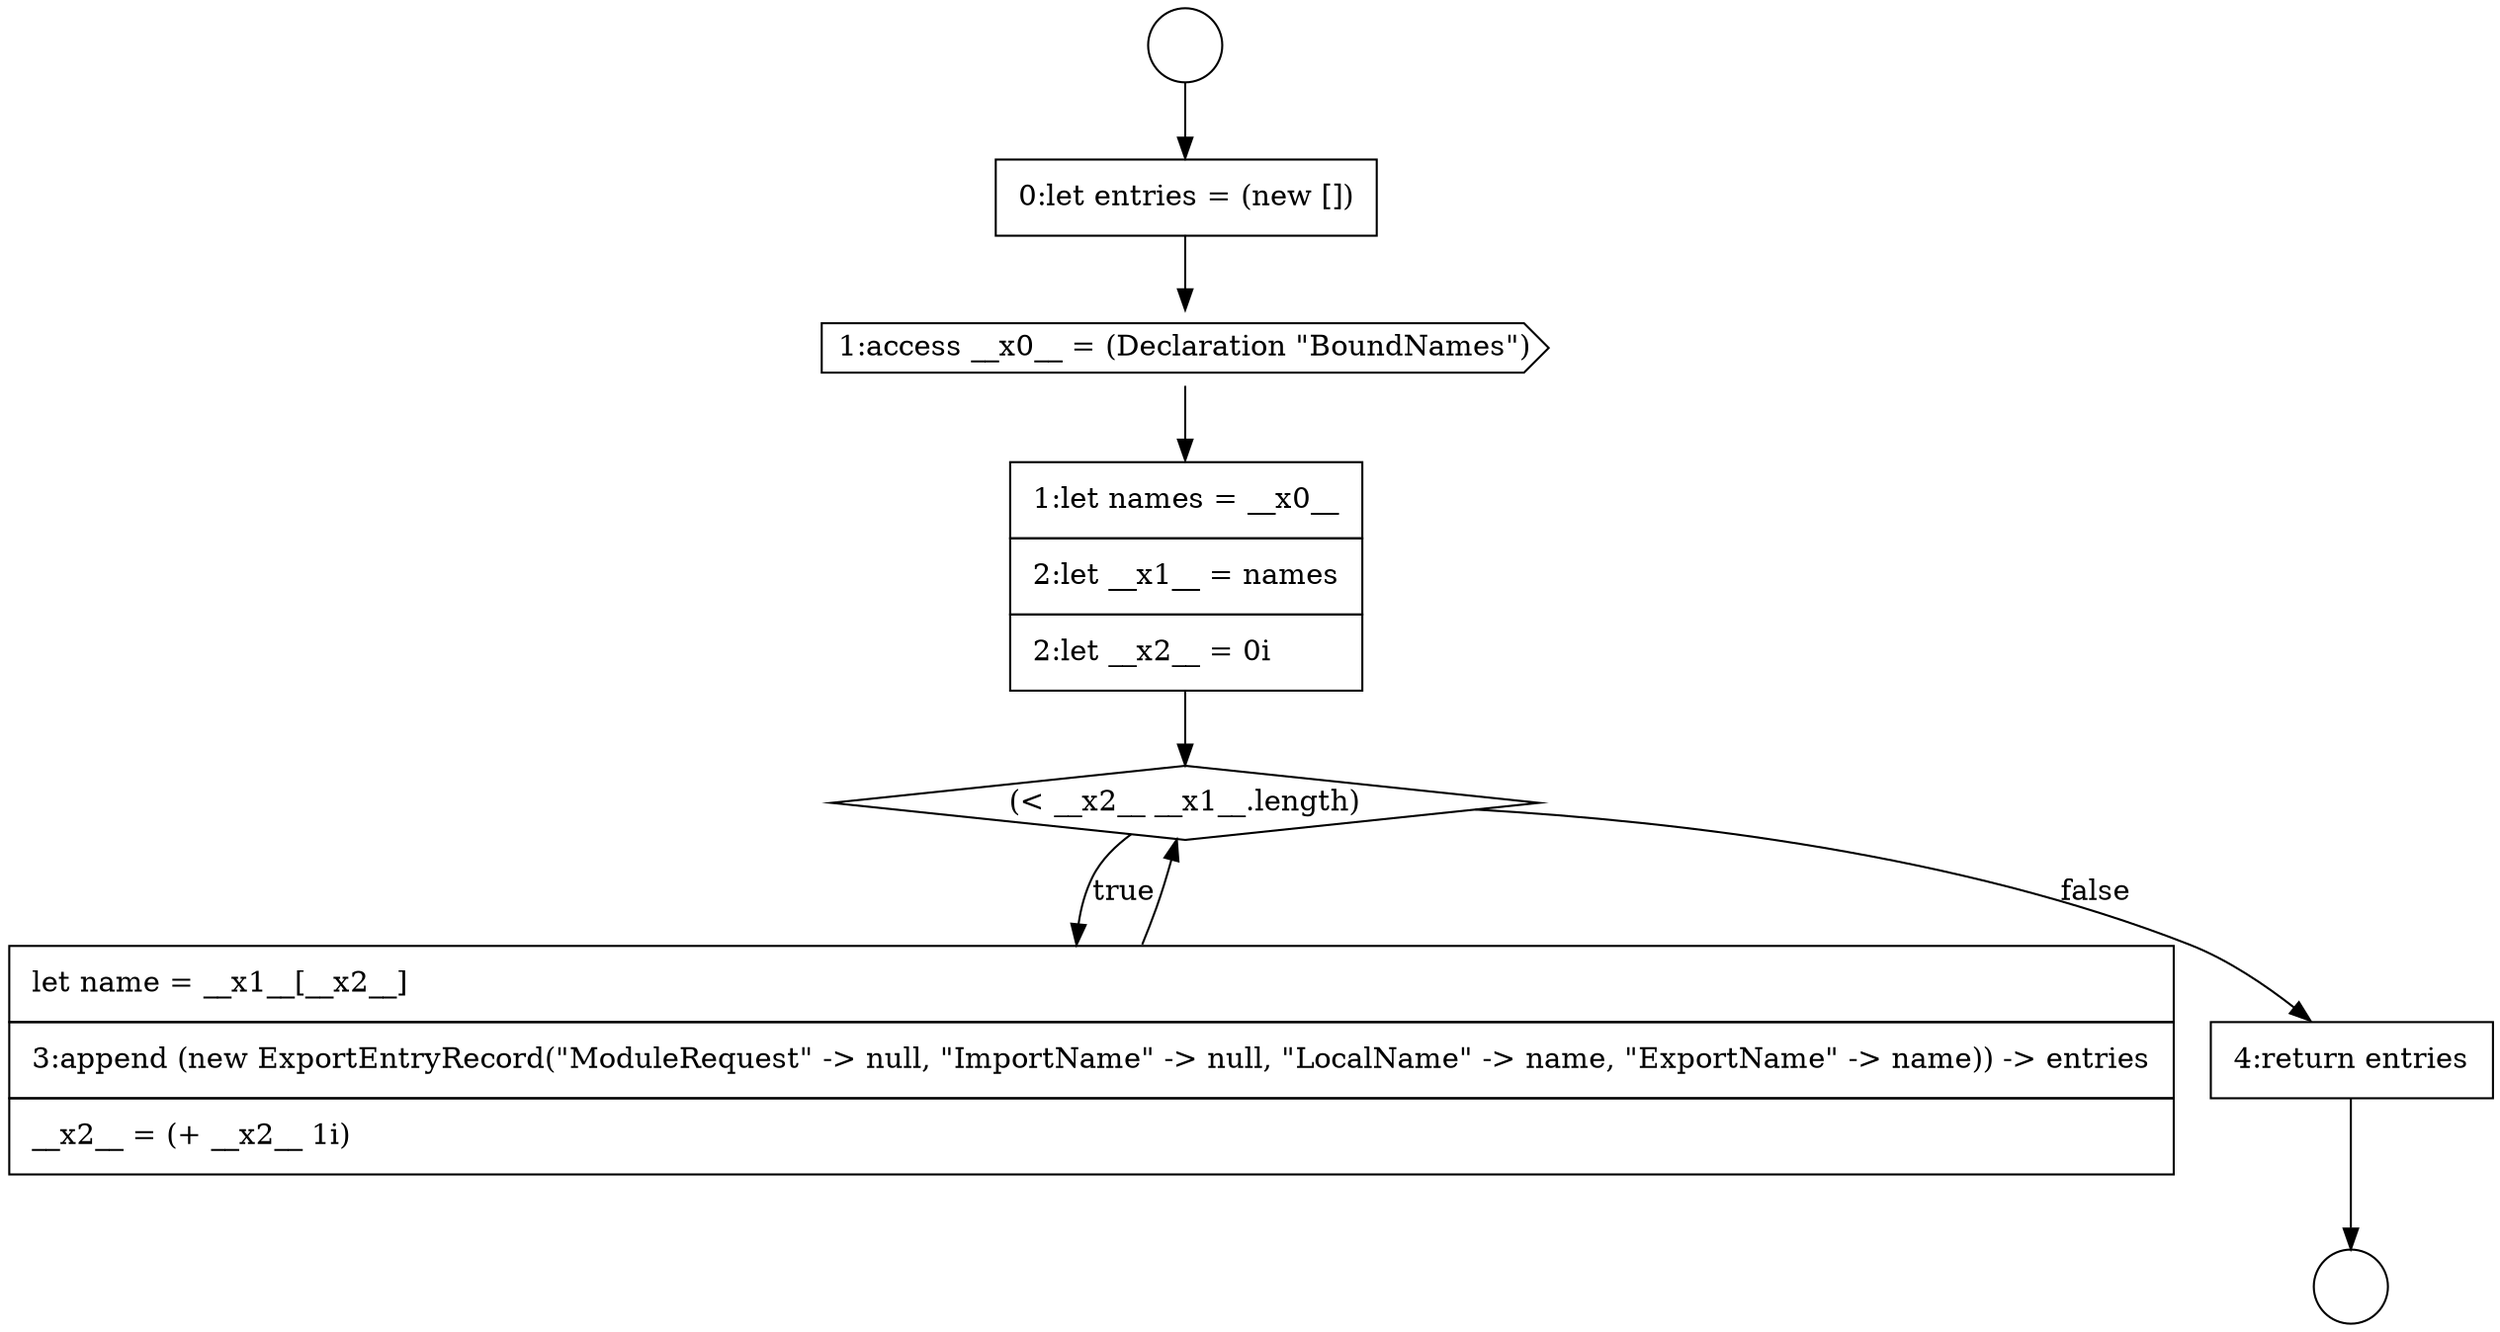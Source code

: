 digraph {
  node10790 [shape=none, margin=0, label=<<font color="black">
    <table border="0" cellborder="1" cellspacing="0" cellpadding="10">
      <tr><td align="left">1:let names = __x0__</td></tr>
      <tr><td align="left">2:let __x1__ = names</td></tr>
      <tr><td align="left">2:let __x2__ = 0i</td></tr>
    </table>
  </font>> color="black" fillcolor="white" style=filled]
  node10786 [shape=circle label=" " color="black" fillcolor="white" style=filled]
  node10791 [shape=diamond, label=<<font color="black">(&lt; __x2__ __x1__.length)</font>> color="black" fillcolor="white" style=filled]
  node10787 [shape=circle label=" " color="black" fillcolor="white" style=filled]
  node10792 [shape=none, margin=0, label=<<font color="black">
    <table border="0" cellborder="1" cellspacing="0" cellpadding="10">
      <tr><td align="left">let name = __x1__[__x2__]</td></tr>
      <tr><td align="left">3:append (new ExportEntryRecord(&quot;ModuleRequest&quot; -&gt; null, &quot;ImportName&quot; -&gt; null, &quot;LocalName&quot; -&gt; name, &quot;ExportName&quot; -&gt; name)) -&gt; entries</td></tr>
      <tr><td align="left">__x2__ = (+ __x2__ 1i)</td></tr>
    </table>
  </font>> color="black" fillcolor="white" style=filled]
  node10793 [shape=none, margin=0, label=<<font color="black">
    <table border="0" cellborder="1" cellspacing="0" cellpadding="10">
      <tr><td align="left">4:return entries</td></tr>
    </table>
  </font>> color="black" fillcolor="white" style=filled]
  node10788 [shape=none, margin=0, label=<<font color="black">
    <table border="0" cellborder="1" cellspacing="0" cellpadding="10">
      <tr><td align="left">0:let entries = (new [])</td></tr>
    </table>
  </font>> color="black" fillcolor="white" style=filled]
  node10789 [shape=cds, label=<<font color="black">1:access __x0__ = (Declaration &quot;BoundNames&quot;)</font>> color="black" fillcolor="white" style=filled]
  node10791 -> node10792 [label=<<font color="black">true</font>> color="black"]
  node10791 -> node10793 [label=<<font color="black">false</font>> color="black"]
  node10792 -> node10791 [ color="black"]
  node10789 -> node10790 [ color="black"]
  node10790 -> node10791 [ color="black"]
  node10786 -> node10788 [ color="black"]
  node10788 -> node10789 [ color="black"]
  node10793 -> node10787 [ color="black"]
}
